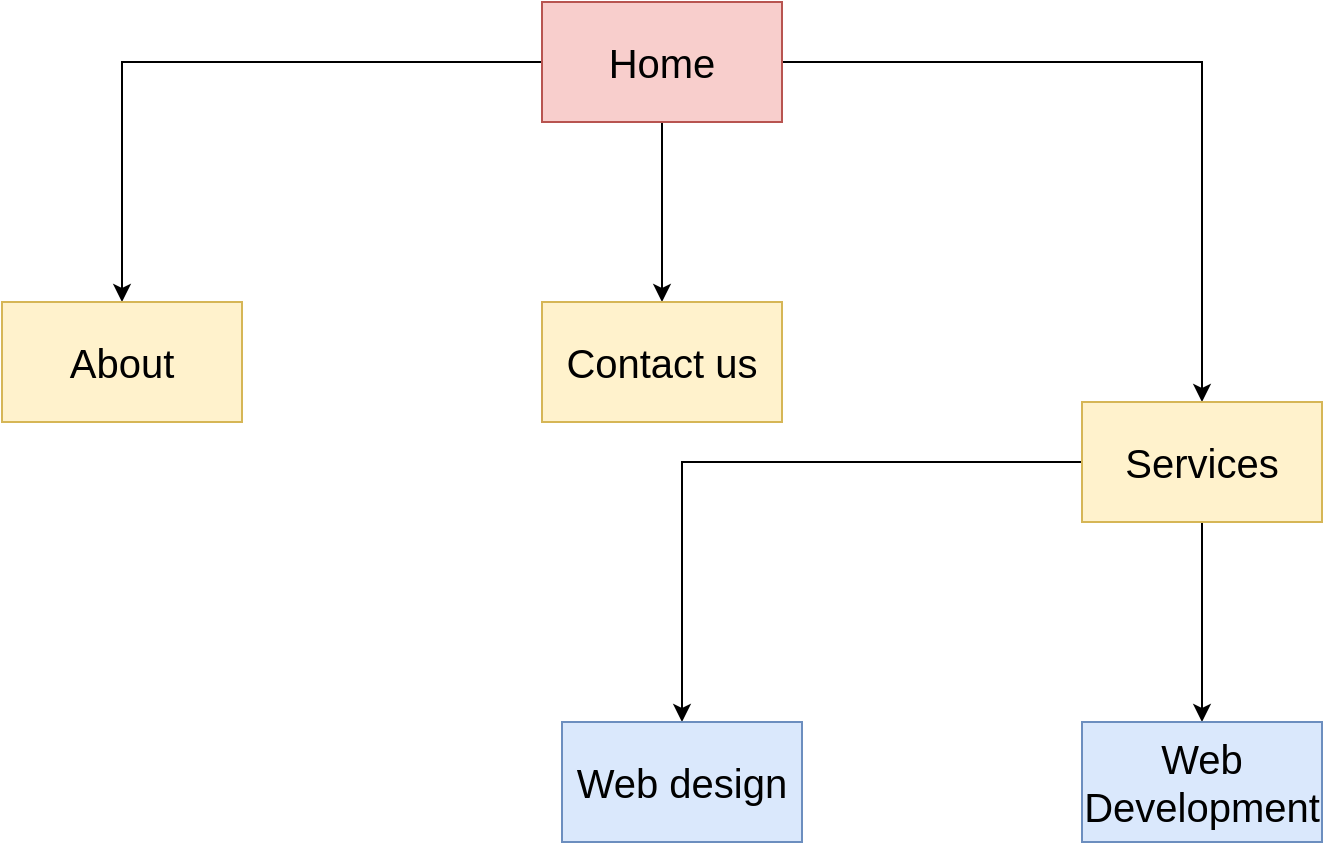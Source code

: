 <mxfile version="24.4.4" type="device">
  <diagram name="Page-1" id="Bhda7sSRsYF8FWivSYj7">
    <mxGraphModel dx="954" dy="606" grid="1" gridSize="10" guides="1" tooltips="1" connect="1" arrows="1" fold="1" page="1" pageScale="1" pageWidth="827" pageHeight="1169" math="0" shadow="0">
      <root>
        <mxCell id="0" />
        <mxCell id="1" parent="0" />
        <mxCell id="YpVSY3_8zx4hDIwCIy0z-3" value="" style="edgeStyle=orthogonalEdgeStyle;rounded=0;orthogonalLoop=1;jettySize=auto;html=1;" edge="1" parent="1" source="YpVSY3_8zx4hDIwCIy0z-1" target="YpVSY3_8zx4hDIwCIy0z-2">
          <mxGeometry relative="1" as="geometry" />
        </mxCell>
        <mxCell id="YpVSY3_8zx4hDIwCIy0z-5" value="" style="edgeStyle=orthogonalEdgeStyle;rounded=0;orthogonalLoop=1;jettySize=auto;html=1;" edge="1" parent="1" source="YpVSY3_8zx4hDIwCIy0z-1" target="YpVSY3_8zx4hDIwCIy0z-4">
          <mxGeometry relative="1" as="geometry" />
        </mxCell>
        <mxCell id="YpVSY3_8zx4hDIwCIy0z-7" value="" style="edgeStyle=orthogonalEdgeStyle;rounded=0;orthogonalLoop=1;jettySize=auto;html=1;" edge="1" parent="1" source="YpVSY3_8zx4hDIwCIy0z-1" target="YpVSY3_8zx4hDIwCIy0z-6">
          <mxGeometry relative="1" as="geometry" />
        </mxCell>
        <mxCell id="YpVSY3_8zx4hDIwCIy0z-1" value="Home" style="rounded=0;whiteSpace=wrap;html=1;fontSize=20;fillColor=#f8cecc;strokeColor=#b85450;" vertex="1" parent="1">
          <mxGeometry x="320" y="70" width="120" height="60" as="geometry" />
        </mxCell>
        <mxCell id="YpVSY3_8zx4hDIwCIy0z-2" value="About" style="rounded=0;whiteSpace=wrap;html=1;fontSize=20;fillColor=#fff2cc;strokeColor=#d6b656;" vertex="1" parent="1">
          <mxGeometry x="50" y="220" width="120" height="60" as="geometry" />
        </mxCell>
        <mxCell id="YpVSY3_8zx4hDIwCIy0z-4" value="Contact us" style="rounded=0;whiteSpace=wrap;html=1;fontSize=20;fillColor=#fff2cc;strokeColor=#d6b656;" vertex="1" parent="1">
          <mxGeometry x="320" y="220" width="120" height="60" as="geometry" />
        </mxCell>
        <mxCell id="YpVSY3_8zx4hDIwCIy0z-9" value="" style="edgeStyle=orthogonalEdgeStyle;rounded=0;orthogonalLoop=1;jettySize=auto;html=1;" edge="1" parent="1" source="YpVSY3_8zx4hDIwCIy0z-6" target="YpVSY3_8zx4hDIwCIy0z-8">
          <mxGeometry relative="1" as="geometry" />
        </mxCell>
        <mxCell id="YpVSY3_8zx4hDIwCIy0z-11" value="" style="edgeStyle=orthogonalEdgeStyle;rounded=0;orthogonalLoop=1;jettySize=auto;html=1;" edge="1" parent="1" source="YpVSY3_8zx4hDIwCIy0z-6" target="YpVSY3_8zx4hDIwCIy0z-10">
          <mxGeometry relative="1" as="geometry" />
        </mxCell>
        <mxCell id="YpVSY3_8zx4hDIwCIy0z-6" value="Services" style="rounded=0;whiteSpace=wrap;html=1;fontSize=20;fillColor=#fff2cc;strokeColor=#d6b656;" vertex="1" parent="1">
          <mxGeometry x="590" y="270" width="120" height="60" as="geometry" />
        </mxCell>
        <mxCell id="YpVSY3_8zx4hDIwCIy0z-8" value="Web design" style="whiteSpace=wrap;html=1;fontSize=20;rounded=0;fillColor=#dae8fc;strokeColor=#6c8ebf;" vertex="1" parent="1">
          <mxGeometry x="330" y="430" width="120" height="60" as="geometry" />
        </mxCell>
        <mxCell id="YpVSY3_8zx4hDIwCIy0z-10" value="Web Development" style="whiteSpace=wrap;html=1;fontSize=20;rounded=0;fillColor=#dae8fc;strokeColor=#6c8ebf;" vertex="1" parent="1">
          <mxGeometry x="590" y="430" width="120" height="60" as="geometry" />
        </mxCell>
      </root>
    </mxGraphModel>
  </diagram>
</mxfile>
